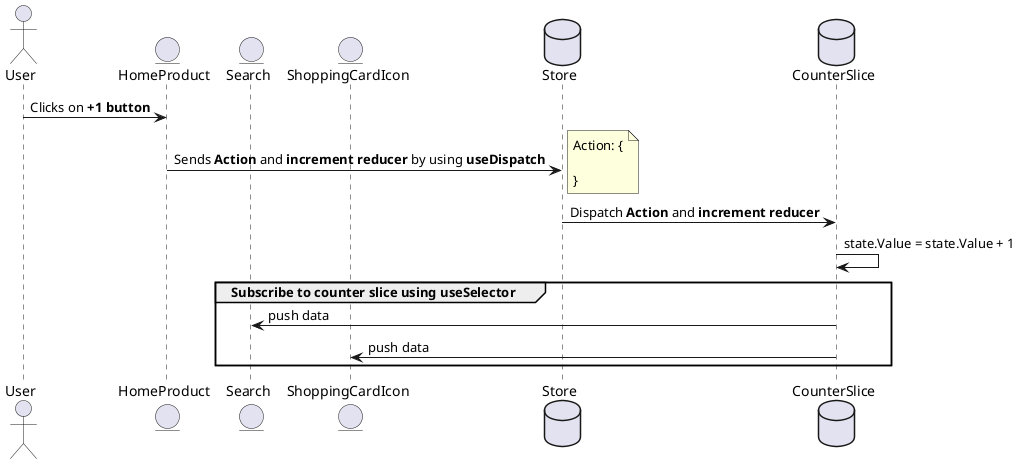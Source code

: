 @startuml

actor           User                as user
entity          HomeProduct         as homeProduct
entity          Search              as search
entity          ShoppingCardIcon    as shoppingCardIcon
database        Store               as store
database        CounterSlice        as counterSlice

user                -> homeProduct                      : Clicks on **+1 button**
homeProduct         -> store                            : Sends **Action** and **increment reducer** by using **useDispatch**
note right
    Action: {
        
    }
end note
store               -> counterSlice                     : Dispatch **Action** and **increment reducer**
counterSlice        -> counterSlice                     : state.Value = state.Value + 1

group Subscribe to counter slice using **useSelector**
    counterSlice        -> search                       : push data
    counterSlice        -> shoppingCardIcon             : push data
end

@enduml